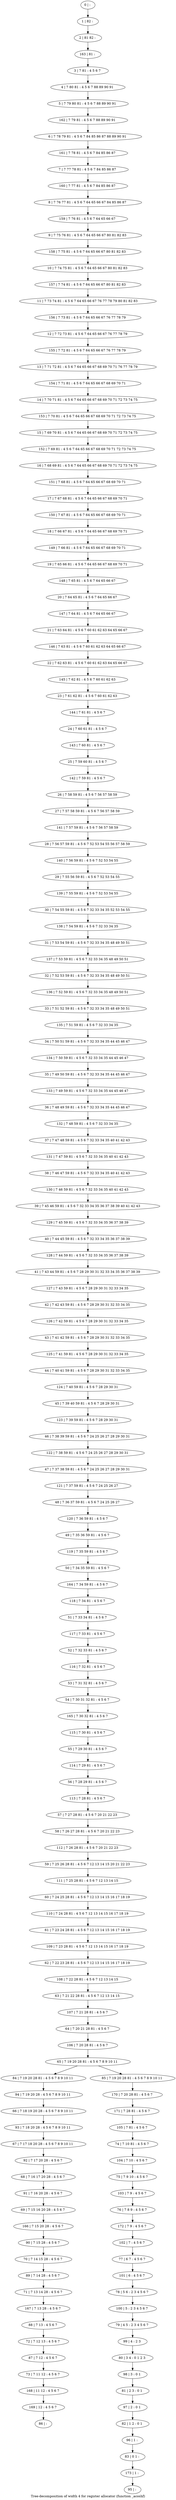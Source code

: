 digraph G {
graph [label="Tree-decomposition of width 4 for register allocator (function _acoshf)"]
0[label="0 | : "];
1[label="1 | 82 : "];
2[label="2 | 81 82 : "];
3[label="3 | 7 81 : 4 5 6 7 "];
4[label="4 | 7 80 81 : 4 5 6 7 88 89 90 91 "];
5[label="5 | 7 79 80 81 : 4 5 6 7 88 89 90 91 "];
6[label="6 | 7 78 79 81 : 4 5 6 7 84 85 86 87 88 89 90 91 "];
7[label="7 | 7 77 78 81 : 4 5 6 7 84 85 86 87 "];
8[label="8 | 7 76 77 81 : 4 5 6 7 64 65 66 67 84 85 86 87 "];
9[label="9 | 7 75 76 81 : 4 5 6 7 64 65 66 67 80 81 82 83 "];
10[label="10 | 7 74 75 81 : 4 5 6 7 64 65 66 67 80 81 82 83 "];
11[label="11 | 7 73 74 81 : 4 5 6 7 64 65 66 67 76 77 78 79 80 81 82 83 "];
12[label="12 | 7 72 73 81 : 4 5 6 7 64 65 66 67 76 77 78 79 "];
13[label="13 | 7 71 72 81 : 4 5 6 7 64 65 66 67 68 69 70 71 76 77 78 79 "];
14[label="14 | 7 70 71 81 : 4 5 6 7 64 65 66 67 68 69 70 71 72 73 74 75 "];
15[label="15 | 7 69 70 81 : 4 5 6 7 64 65 66 67 68 69 70 71 72 73 74 75 "];
16[label="16 | 7 68 69 81 : 4 5 6 7 64 65 66 67 68 69 70 71 72 73 74 75 "];
17[label="17 | 7 67 68 81 : 4 5 6 7 64 65 66 67 68 69 70 71 "];
18[label="18 | 7 66 67 81 : 4 5 6 7 64 65 66 67 68 69 70 71 "];
19[label="19 | 7 65 66 81 : 4 5 6 7 64 65 66 67 68 69 70 71 "];
20[label="20 | 7 64 65 81 : 4 5 6 7 64 65 66 67 "];
21[label="21 | 7 63 64 81 : 4 5 6 7 60 61 62 63 64 65 66 67 "];
22[label="22 | 7 62 63 81 : 4 5 6 7 60 61 62 63 64 65 66 67 "];
23[label="23 | 7 61 62 81 : 4 5 6 7 60 61 62 63 "];
24[label="24 | 7 60 61 81 : 4 5 6 7 "];
25[label="25 | 7 59 60 81 : 4 5 6 7 "];
26[label="26 | 7 58 59 81 : 4 5 6 7 56 57 58 59 "];
27[label="27 | 7 57 58 59 81 : 4 5 6 7 56 57 58 59 "];
28[label="28 | 7 56 57 59 81 : 4 5 6 7 52 53 54 55 56 57 58 59 "];
29[label="29 | 7 55 56 59 81 : 4 5 6 7 52 53 54 55 "];
30[label="30 | 7 54 55 59 81 : 4 5 6 7 32 33 34 35 52 53 54 55 "];
31[label="31 | 7 53 54 59 81 : 4 5 6 7 32 33 34 35 48 49 50 51 "];
32[label="32 | 7 52 53 59 81 : 4 5 6 7 32 33 34 35 48 49 50 51 "];
33[label="33 | 7 51 52 59 81 : 4 5 6 7 32 33 34 35 48 49 50 51 "];
34[label="34 | 7 50 51 59 81 : 4 5 6 7 32 33 34 35 44 45 46 47 "];
35[label="35 | 7 49 50 59 81 : 4 5 6 7 32 33 34 35 44 45 46 47 "];
36[label="36 | 7 48 49 59 81 : 4 5 6 7 32 33 34 35 44 45 46 47 "];
37[label="37 | 7 47 48 59 81 : 4 5 6 7 32 33 34 35 40 41 42 43 "];
38[label="38 | 7 46 47 59 81 : 4 5 6 7 32 33 34 35 40 41 42 43 "];
39[label="39 | 7 45 46 59 81 : 4 5 6 7 32 33 34 35 36 37 38 39 40 41 42 43 "];
40[label="40 | 7 44 45 59 81 : 4 5 6 7 32 33 34 35 36 37 38 39 "];
41[label="41 | 7 43 44 59 81 : 4 5 6 7 28 29 30 31 32 33 34 35 36 37 38 39 "];
42[label="42 | 7 42 43 59 81 : 4 5 6 7 28 29 30 31 32 33 34 35 "];
43[label="43 | 7 41 42 59 81 : 4 5 6 7 28 29 30 31 32 33 34 35 "];
44[label="44 | 7 40 41 59 81 : 4 5 6 7 28 29 30 31 32 33 34 35 "];
45[label="45 | 7 39 40 59 81 : 4 5 6 7 28 29 30 31 "];
46[label="46 | 7 38 39 59 81 : 4 5 6 7 24 25 26 27 28 29 30 31 "];
47[label="47 | 7 37 38 59 81 : 4 5 6 7 24 25 26 27 28 29 30 31 "];
48[label="48 | 7 36 37 59 81 : 4 5 6 7 24 25 26 27 "];
49[label="49 | 7 35 36 59 81 : 4 5 6 7 "];
50[label="50 | 7 34 35 59 81 : 4 5 6 7 "];
51[label="51 | 7 33 34 81 : 4 5 6 7 "];
52[label="52 | 7 32 33 81 : 4 5 6 7 "];
53[label="53 | 7 31 32 81 : 4 5 6 7 "];
54[label="54 | 7 30 31 32 81 : 4 5 6 7 "];
55[label="55 | 7 29 30 81 : 4 5 6 7 "];
56[label="56 | 7 28 29 81 : 4 5 6 7 "];
57[label="57 | 7 27 28 81 : 4 5 6 7 20 21 22 23 "];
58[label="58 | 7 26 27 28 81 : 4 5 6 7 20 21 22 23 "];
59[label="59 | 7 25 26 28 81 : 4 5 6 7 12 13 14 15 20 21 22 23 "];
60[label="60 | 7 24 25 28 81 : 4 5 6 7 12 13 14 15 16 17 18 19 "];
61[label="61 | 7 23 24 28 81 : 4 5 6 7 12 13 14 15 16 17 18 19 "];
62[label="62 | 7 22 23 28 81 : 4 5 6 7 12 13 14 15 16 17 18 19 "];
63[label="63 | 7 21 22 28 81 : 4 5 6 7 12 13 14 15 "];
64[label="64 | 7 20 21 28 81 : 4 5 6 7 "];
65[label="65 | 7 19 20 28 81 : 4 5 6 7 8 9 10 11 "];
66[label="66 | 7 18 19 20 28 : 4 5 6 7 8 9 10 11 "];
67[label="67 | 7 17 18 20 28 : 4 5 6 7 8 9 10 11 "];
68[label="68 | 7 16 17 20 28 : 4 5 6 7 "];
69[label="69 | 7 15 16 20 28 : 4 5 6 7 "];
70[label="70 | 7 14 15 28 : 4 5 6 7 "];
71[label="71 | 7 13 14 28 : 4 5 6 7 "];
72[label="72 | 7 12 13 : 4 5 6 7 "];
73[label="73 | 7 11 12 : 4 5 6 7 "];
74[label="74 | 7 10 81 : 4 5 6 7 "];
75[label="75 | 7 9 10 : 4 5 6 7 "];
76[label="76 | 7 8 9 : 4 5 6 7 "];
77[label="77 | 6 7 : 4 5 6 7 "];
78[label="78 | 5 6 : 2 3 4 5 6 7 "];
79[label="79 | 4 5 : 2 3 4 5 6 7 "];
80[label="80 | 3 4 : 0 1 2 3 "];
81[label="81 | 2 3 : 0 1 "];
82[label="82 | 1 2 : 0 1 "];
83[label="83 | 0 1 : "];
84[label="84 | 7 19 20 28 81 : 4 5 6 7 8 9 10 11 "];
85[label="85 | 7 19 20 28 81 : 4 5 6 7 8 9 10 11 "];
86[label="86 | : "];
87[label="87 | 7 12 : 4 5 6 7 "];
88[label="88 | 7 13 : 4 5 6 7 "];
89[label="89 | 7 14 28 : 4 5 6 7 "];
90[label="90 | 7 15 28 : 4 5 6 7 "];
91[label="91 | 7 16 20 28 : 4 5 6 7 "];
92[label="92 | 7 17 20 28 : 4 5 6 7 "];
93[label="93 | 7 18 20 28 : 4 5 6 7 8 9 10 11 "];
94[label="94 | 7 19 20 28 : 4 5 6 7 8 9 10 11 "];
95[label="95 | : "];
96[label="96 | 1 : "];
97[label="97 | 2 : 0 1 "];
98[label="98 | 3 : 0 1 "];
99[label="99 | 4 : 2 3 "];
100[label="100 | 5 : 2 3 4 5 6 7 "];
101[label="101 | 6 : 4 5 6 7 "];
102[label="102 | 7 : 4 5 6 7 "];
103[label="103 | 7 9 : 4 5 6 7 "];
104[label="104 | 7 10 : 4 5 6 7 "];
105[label="105 | 7 81 : 4 5 6 7 "];
106[label="106 | 7 20 28 81 : 4 5 6 7 "];
107[label="107 | 7 21 28 81 : 4 5 6 7 "];
108[label="108 | 7 22 28 81 : 4 5 6 7 12 13 14 15 "];
109[label="109 | 7 23 28 81 : 4 5 6 7 12 13 14 15 16 17 18 19 "];
110[label="110 | 7 24 28 81 : 4 5 6 7 12 13 14 15 16 17 18 19 "];
111[label="111 | 7 25 28 81 : 4 5 6 7 12 13 14 15 "];
112[label="112 | 7 26 28 81 : 4 5 6 7 20 21 22 23 "];
113[label="113 | 7 28 81 : 4 5 6 7 "];
114[label="114 | 7 29 81 : 4 5 6 7 "];
115[label="115 | 7 30 81 : 4 5 6 7 "];
116[label="116 | 7 32 81 : 4 5 6 7 "];
117[label="117 | 7 33 81 : 4 5 6 7 "];
118[label="118 | 7 34 81 : 4 5 6 7 "];
119[label="119 | 7 35 59 81 : 4 5 6 7 "];
120[label="120 | 7 36 59 81 : 4 5 6 7 "];
121[label="121 | 7 37 59 81 : 4 5 6 7 24 25 26 27 "];
122[label="122 | 7 38 59 81 : 4 5 6 7 24 25 26 27 28 29 30 31 "];
123[label="123 | 7 39 59 81 : 4 5 6 7 28 29 30 31 "];
124[label="124 | 7 40 59 81 : 4 5 6 7 28 29 30 31 "];
125[label="125 | 7 41 59 81 : 4 5 6 7 28 29 30 31 32 33 34 35 "];
126[label="126 | 7 42 59 81 : 4 5 6 7 28 29 30 31 32 33 34 35 "];
127[label="127 | 7 43 59 81 : 4 5 6 7 28 29 30 31 32 33 34 35 "];
128[label="128 | 7 44 59 81 : 4 5 6 7 32 33 34 35 36 37 38 39 "];
129[label="129 | 7 45 59 81 : 4 5 6 7 32 33 34 35 36 37 38 39 "];
130[label="130 | 7 46 59 81 : 4 5 6 7 32 33 34 35 40 41 42 43 "];
131[label="131 | 7 47 59 81 : 4 5 6 7 32 33 34 35 40 41 42 43 "];
132[label="132 | 7 48 59 81 : 4 5 6 7 32 33 34 35 "];
133[label="133 | 7 49 59 81 : 4 5 6 7 32 33 34 35 44 45 46 47 "];
134[label="134 | 7 50 59 81 : 4 5 6 7 32 33 34 35 44 45 46 47 "];
135[label="135 | 7 51 59 81 : 4 5 6 7 32 33 34 35 "];
136[label="136 | 7 52 59 81 : 4 5 6 7 32 33 34 35 48 49 50 51 "];
137[label="137 | 7 53 59 81 : 4 5 6 7 32 33 34 35 48 49 50 51 "];
138[label="138 | 7 54 59 81 : 4 5 6 7 32 33 34 35 "];
139[label="139 | 7 55 59 81 : 4 5 6 7 52 53 54 55 "];
140[label="140 | 7 56 59 81 : 4 5 6 7 52 53 54 55 "];
141[label="141 | 7 57 59 81 : 4 5 6 7 56 57 58 59 "];
142[label="142 | 7 59 81 : 4 5 6 7 "];
143[label="143 | 7 60 81 : 4 5 6 7 "];
144[label="144 | 7 61 81 : 4 5 6 7 "];
145[label="145 | 7 62 81 : 4 5 6 7 60 61 62 63 "];
146[label="146 | 7 63 81 : 4 5 6 7 60 61 62 63 64 65 66 67 "];
147[label="147 | 7 64 81 : 4 5 6 7 64 65 66 67 "];
148[label="148 | 7 65 81 : 4 5 6 7 64 65 66 67 "];
149[label="149 | 7 66 81 : 4 5 6 7 64 65 66 67 68 69 70 71 "];
150[label="150 | 7 67 81 : 4 5 6 7 64 65 66 67 68 69 70 71 "];
151[label="151 | 7 68 81 : 4 5 6 7 64 65 66 67 68 69 70 71 "];
152[label="152 | 7 69 81 : 4 5 6 7 64 65 66 67 68 69 70 71 72 73 74 75 "];
153[label="153 | 7 70 81 : 4 5 6 7 64 65 66 67 68 69 70 71 72 73 74 75 "];
154[label="154 | 7 71 81 : 4 5 6 7 64 65 66 67 68 69 70 71 "];
155[label="155 | 7 72 81 : 4 5 6 7 64 65 66 67 76 77 78 79 "];
156[label="156 | 7 73 81 : 4 5 6 7 64 65 66 67 76 77 78 79 "];
157[label="157 | 7 74 81 : 4 5 6 7 64 65 66 67 80 81 82 83 "];
158[label="158 | 7 75 81 : 4 5 6 7 64 65 66 67 80 81 82 83 "];
159[label="159 | 7 76 81 : 4 5 6 7 64 65 66 67 "];
160[label="160 | 7 77 81 : 4 5 6 7 84 85 86 87 "];
161[label="161 | 7 78 81 : 4 5 6 7 84 85 86 87 "];
162[label="162 | 7 79 81 : 4 5 6 7 88 89 90 91 "];
163[label="163 | 81 : "];
164[label="164 | 7 34 59 81 : 4 5 6 7 "];
165[label="165 | 7 30 32 81 : 4 5 6 7 "];
166[label="166 | 7 15 20 28 : 4 5 6 7 "];
167[label="167 | 7 13 28 : 4 5 6 7 "];
168[label="168 | 11 12 : 4 5 6 7 "];
169[label="169 | 12 : 4 5 6 7 "];
170[label="170 | 7 20 28 81 : 4 5 6 7 "];
171[label="171 | 7 28 81 : 4 5 6 7 "];
172[label="172 | 7 9 : 4 5 6 7 "];
173[label="173 | 1 : "];
0->1 ;
1->2 ;
3->4 ;
4->5 ;
26->27 ;
53->54 ;
57->58 ;
65->84 ;
65->85 ;
87->73 ;
72->87 ;
88->72 ;
89->71 ;
70->89 ;
90->70 ;
91->69 ;
68->91 ;
92->68 ;
67->92 ;
93->67 ;
66->93 ;
94->66 ;
84->94 ;
96->83 ;
82->96 ;
97->82 ;
81->97 ;
98->81 ;
80->98 ;
99->80 ;
79->99 ;
100->79 ;
78->100 ;
101->78 ;
77->101 ;
102->77 ;
103->76 ;
75->103 ;
104->75 ;
74->104 ;
105->74 ;
106->65 ;
64->106 ;
107->64 ;
63->107 ;
108->63 ;
62->108 ;
109->62 ;
61->109 ;
110->61 ;
60->110 ;
111->60 ;
59->111 ;
112->59 ;
58->112 ;
113->57 ;
56->113 ;
114->56 ;
55->114 ;
115->55 ;
116->53 ;
52->116 ;
117->52 ;
51->117 ;
118->51 ;
119->50 ;
49->119 ;
120->49 ;
48->120 ;
121->48 ;
47->121 ;
122->47 ;
46->122 ;
123->46 ;
45->123 ;
124->45 ;
44->124 ;
125->44 ;
43->125 ;
126->43 ;
42->126 ;
127->42 ;
41->127 ;
128->41 ;
40->128 ;
129->40 ;
39->129 ;
130->39 ;
38->130 ;
131->38 ;
37->131 ;
132->37 ;
36->132 ;
133->36 ;
35->133 ;
134->35 ;
34->134 ;
135->34 ;
33->135 ;
136->33 ;
32->136 ;
137->32 ;
31->137 ;
138->31 ;
30->138 ;
139->30 ;
29->139 ;
140->29 ;
28->140 ;
141->28 ;
27->141 ;
142->26 ;
25->142 ;
143->25 ;
24->143 ;
144->24 ;
23->144 ;
145->23 ;
22->145 ;
146->22 ;
21->146 ;
147->21 ;
20->147 ;
148->20 ;
19->148 ;
149->19 ;
18->149 ;
150->18 ;
17->150 ;
151->17 ;
16->151 ;
152->16 ;
15->152 ;
153->15 ;
14->153 ;
154->14 ;
13->154 ;
155->13 ;
12->155 ;
156->12 ;
11->156 ;
157->11 ;
10->157 ;
158->10 ;
9->158 ;
159->9 ;
8->159 ;
160->8 ;
7->160 ;
161->7 ;
6->161 ;
162->6 ;
5->162 ;
163->3 ;
2->163 ;
164->118 ;
50->164 ;
165->115 ;
54->165 ;
166->90 ;
69->166 ;
167->88 ;
71->167 ;
73->168 ;
169->86 ;
168->169 ;
85->170 ;
171->105 ;
170->171 ;
172->102 ;
76->172 ;
173->95 ;
83->173 ;
}
